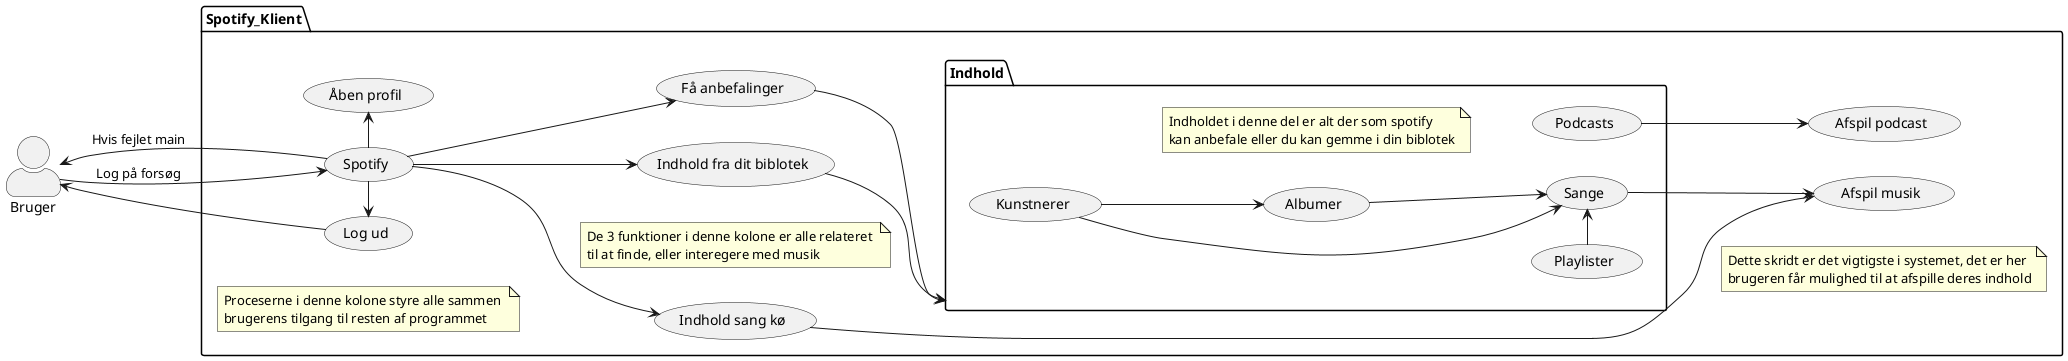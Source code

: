 @startuml usecases

set separator ::

skinparam actorStyle awesome

left to right direction

actor Bruger as bruger

package Spotify_Klient {
    usecase "Spotify" as main

    usecase "Afspil musik" as afspil
    usecase "Afspil podcast" as afspilPodcast

    note "Dette skridt er det vigtigste i systemet, det er her \nbrugeren får mulighed til at afspille deres indhold" as n4

    usecase "Få anbefalinger" as anbefal

    usecase "Indhold fra dit biblotek" as biblotek

    note "De 3 funktioner i denne kolone er alle relateret \ntil at finde, eller interegere med musik" as n2

    package Indhold as indhold {
        usecase "Sange" as sang
        usecase "Albumer" as album
        usecase "Kunstnerer" as kunstner
        usecase "Playlister" as playliste
        usecase "Podcasts" as podcast

        note "Indholdet i denne del er alt der som spotify \nkan anbefale eller du kan gemme i din biblotek" as n1
    }

    usecase "Indhold sang kø" as kø

    usecase "Log ud" as logud
    usecase "Åben profil" as profil

    note "Proceserne i denne kolone styre alle sammen \nbrugerens tilgang til resten af programmet" as n3
}

main -up-> bruger : Hvis fejlet main
bruger --> main : Log på forsøg
main --> kø

main --> biblotek
biblotek -down-> indhold

album --> sang
kunstner -down-> album
kunstner -down-> sang
playliste -right-> sang

sang -down-> afspil
kø --> afspil

podcast -down-> afspilPodcast

main --> anbefal
anbefal -down-> indhold

main -left-> logud
main -right-> profil

logud --> bruger

afspil -[hidden] afspilPodcast
album -[hidden]-> podcast

kunstner -[hidden]-> n1
n1 -[hidden]-> podcast

kø -[hidden] n2
n2 -[hidden] biblotek

n3 -[hidden] profil

n4 -[hidden] afspilPodcast

@enduml